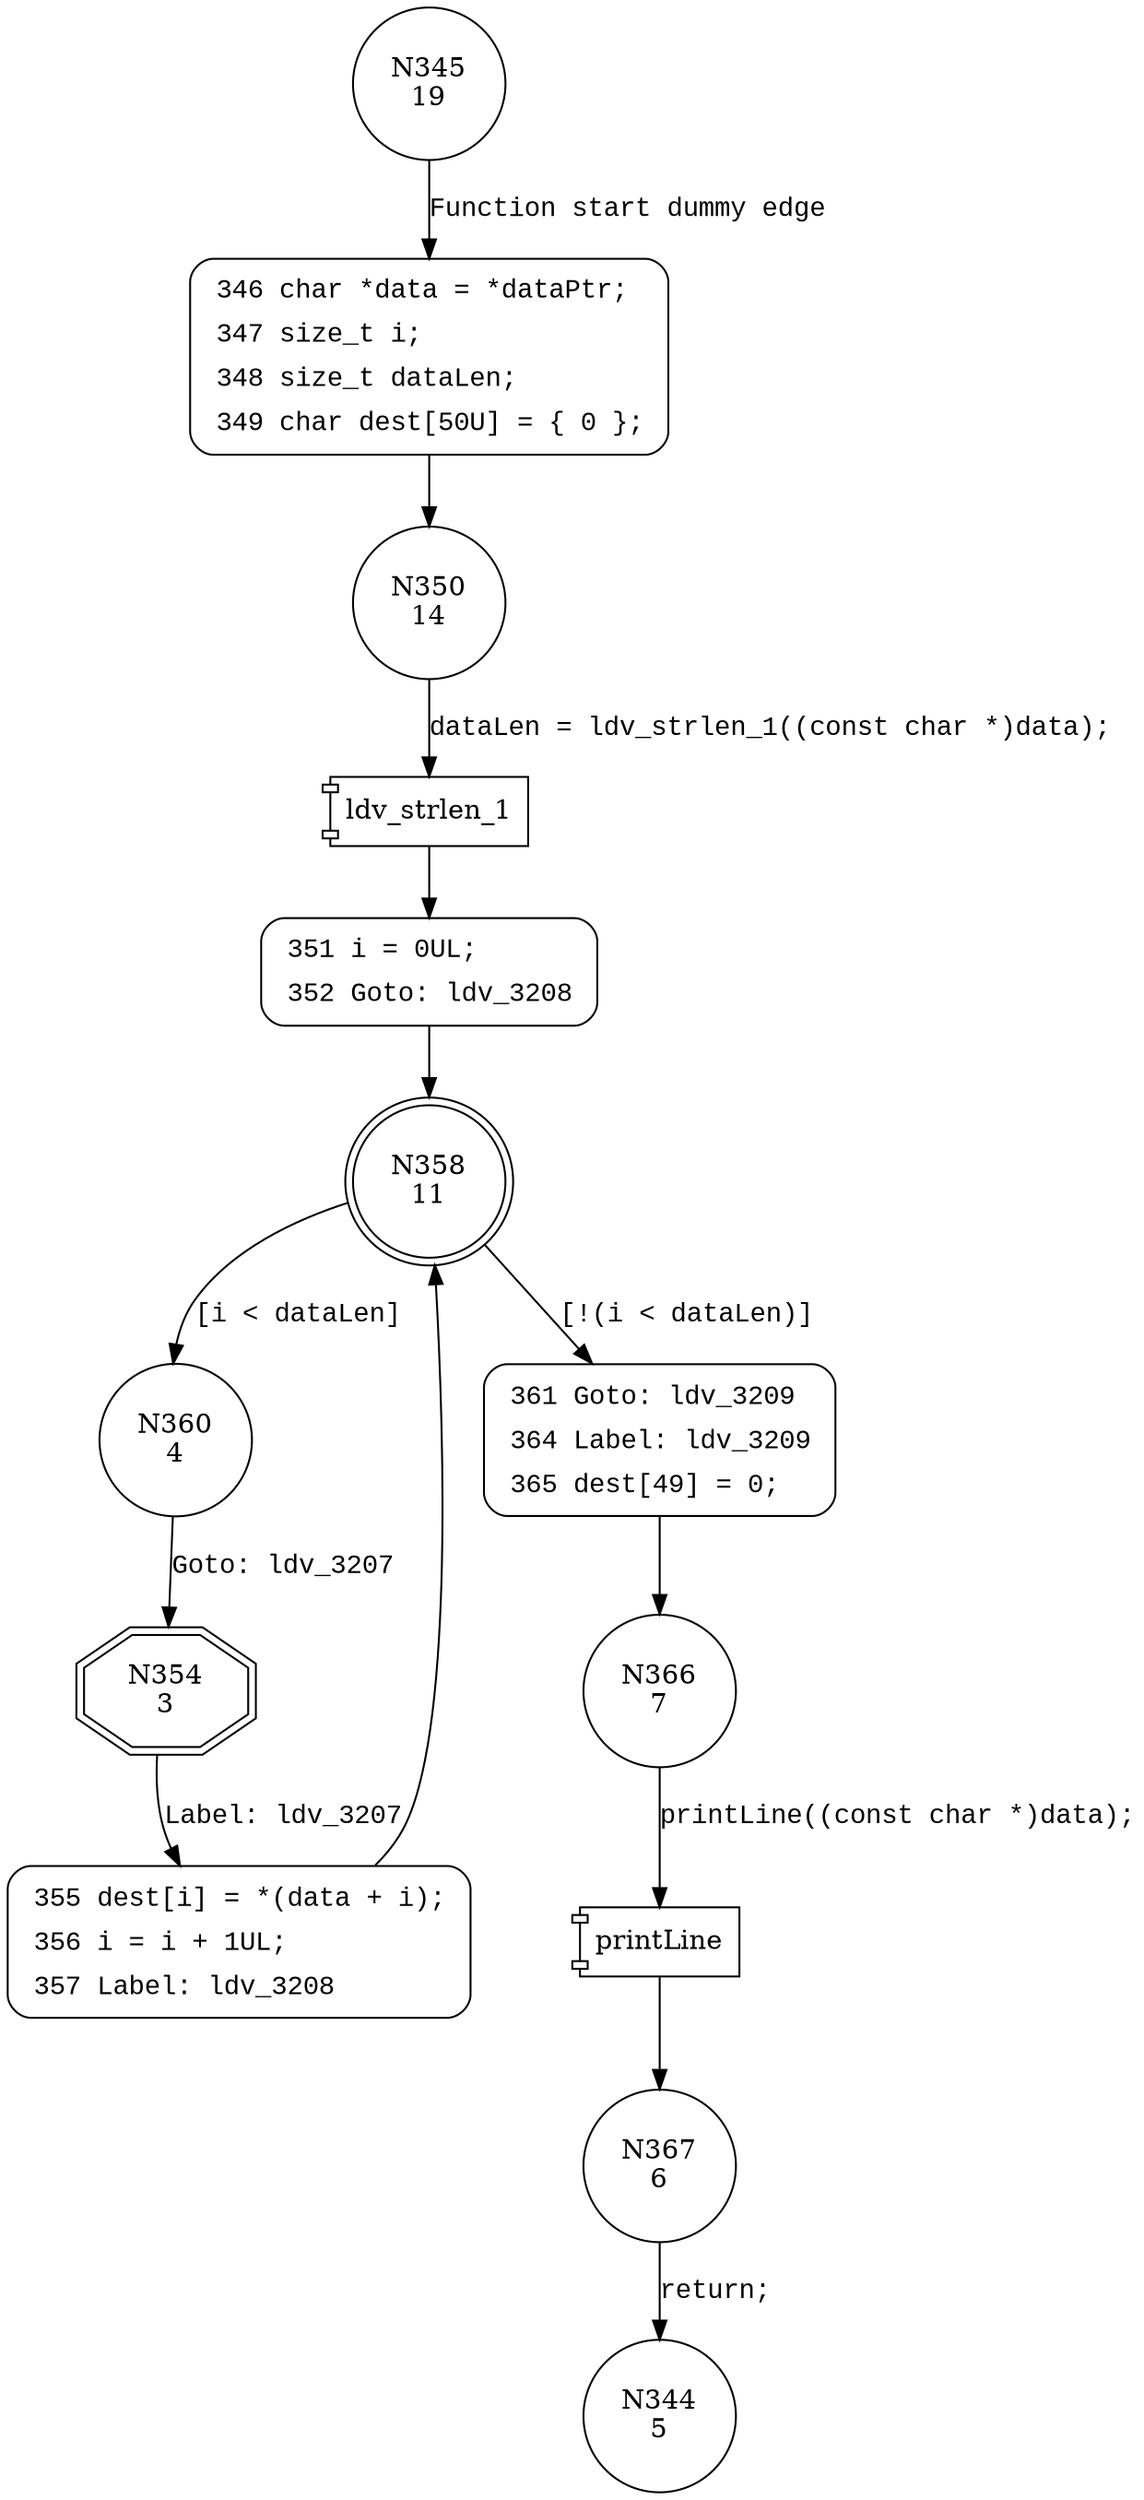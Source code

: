 digraph CWE121_Stack_Based_Buffer_Overflow__CWE806_char_declare_loop_63b_badSink {
345 [shape="circle" label="N345\n19"]
346 [shape="circle" label="N346\n18"]
350 [shape="circle" label="N350\n14"]
351 [shape="circle" label="N351\n13"]
358 [shape="doublecircle" label="N358\n11"]
360 [shape="circle" label="N360\n4"]
361 [shape="circle" label="N361\n10"]
366 [shape="circle" label="N366\n7"]
367 [shape="circle" label="N367\n6"]
354 [shape="doubleoctagon" label="N354\n3"]
355 [shape="circle" label="N355\n2"]
344 [shape="circle" label="N344\n5"]
346 [style="filled,bold" penwidth="1" fillcolor="white" fontname="Courier New" shape="Mrecord" label=<<table border="0" cellborder="0" cellpadding="3" bgcolor="white"><tr><td align="right">346</td><td align="left">char *data = *dataPtr;</td></tr><tr><td align="right">347</td><td align="left">size_t i;</td></tr><tr><td align="right">348</td><td align="left">size_t dataLen;</td></tr><tr><td align="right">349</td><td align="left">char dest[50U] = &#123; 0 &#125;;</td></tr></table>>]
346 -> 350[label=""]
351 [style="filled,bold" penwidth="1" fillcolor="white" fontname="Courier New" shape="Mrecord" label=<<table border="0" cellborder="0" cellpadding="3" bgcolor="white"><tr><td align="right">351</td><td align="left">i = 0UL;</td></tr><tr><td align="right">352</td><td align="left">Goto: ldv_3208</td></tr></table>>]
351 -> 358[label=""]
361 [style="filled,bold" penwidth="1" fillcolor="white" fontname="Courier New" shape="Mrecord" label=<<table border="0" cellborder="0" cellpadding="3" bgcolor="white"><tr><td align="right">361</td><td align="left">Goto: ldv_3209</td></tr><tr><td align="right">364</td><td align="left">Label: ldv_3209</td></tr><tr><td align="right">365</td><td align="left">dest[49] = 0;</td></tr></table>>]
361 -> 366[label=""]
355 [style="filled,bold" penwidth="1" fillcolor="white" fontname="Courier New" shape="Mrecord" label=<<table border="0" cellborder="0" cellpadding="3" bgcolor="white"><tr><td align="right">355</td><td align="left">dest[i] = *(data + i);</td></tr><tr><td align="right">356</td><td align="left">i = i + 1UL;</td></tr><tr><td align="right">357</td><td align="left">Label: ldv_3208</td></tr></table>>]
355 -> 358[label=""]
345 -> 346 [label="Function start dummy edge" fontname="Courier New"]
100003 [shape="component" label="ldv_strlen_1"]
350 -> 100003 [label="dataLen = ldv_strlen_1((const char *)data);" fontname="Courier New"]
100003 -> 351 [label="" fontname="Courier New"]
358 -> 360 [label="[i < dataLen]" fontname="Courier New"]
358 -> 361 [label="[!(i < dataLen)]" fontname="Courier New"]
100004 [shape="component" label="printLine"]
366 -> 100004 [label="printLine((const char *)data);" fontname="Courier New"]
100004 -> 367 [label="" fontname="Courier New"]
360 -> 354 [label="Goto: ldv_3207" fontname="Courier New"]
354 -> 355 [label="Label: ldv_3207" fontname="Courier New"]
367 -> 344 [label="return;" fontname="Courier New"]
}